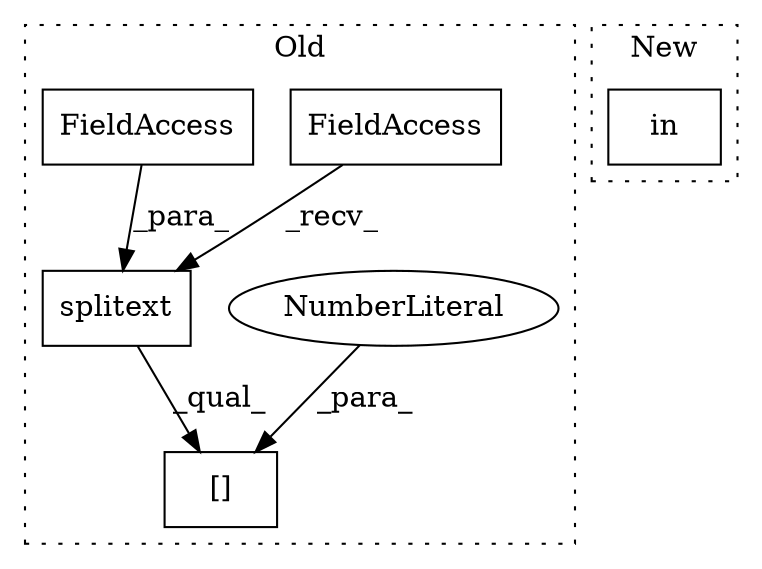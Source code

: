 digraph G {
subgraph cluster0 {
1 [label="splitext" a="32" s="21012,21041" l="9,1" shape="box"];
3 [label="FieldAccess" a="22" s="21004" l="7" shape="box"];
4 [label="[]" a="2" s="21004,21044" l="39,1" shape="box"];
5 [label="NumberLiteral" a="34" s="21043" l="1" shape="ellipse"];
6 [label="FieldAccess" a="22" s="21021" l="20" shape="box"];
label = "Old";
style="dotted";
}
subgraph cluster1 {
2 [label="in" a="105" s="21067" l="24" shape="box"];
label = "New";
style="dotted";
}
1 -> 4 [label="_qual_"];
3 -> 1 [label="_recv_"];
5 -> 4 [label="_para_"];
6 -> 1 [label="_para_"];
}